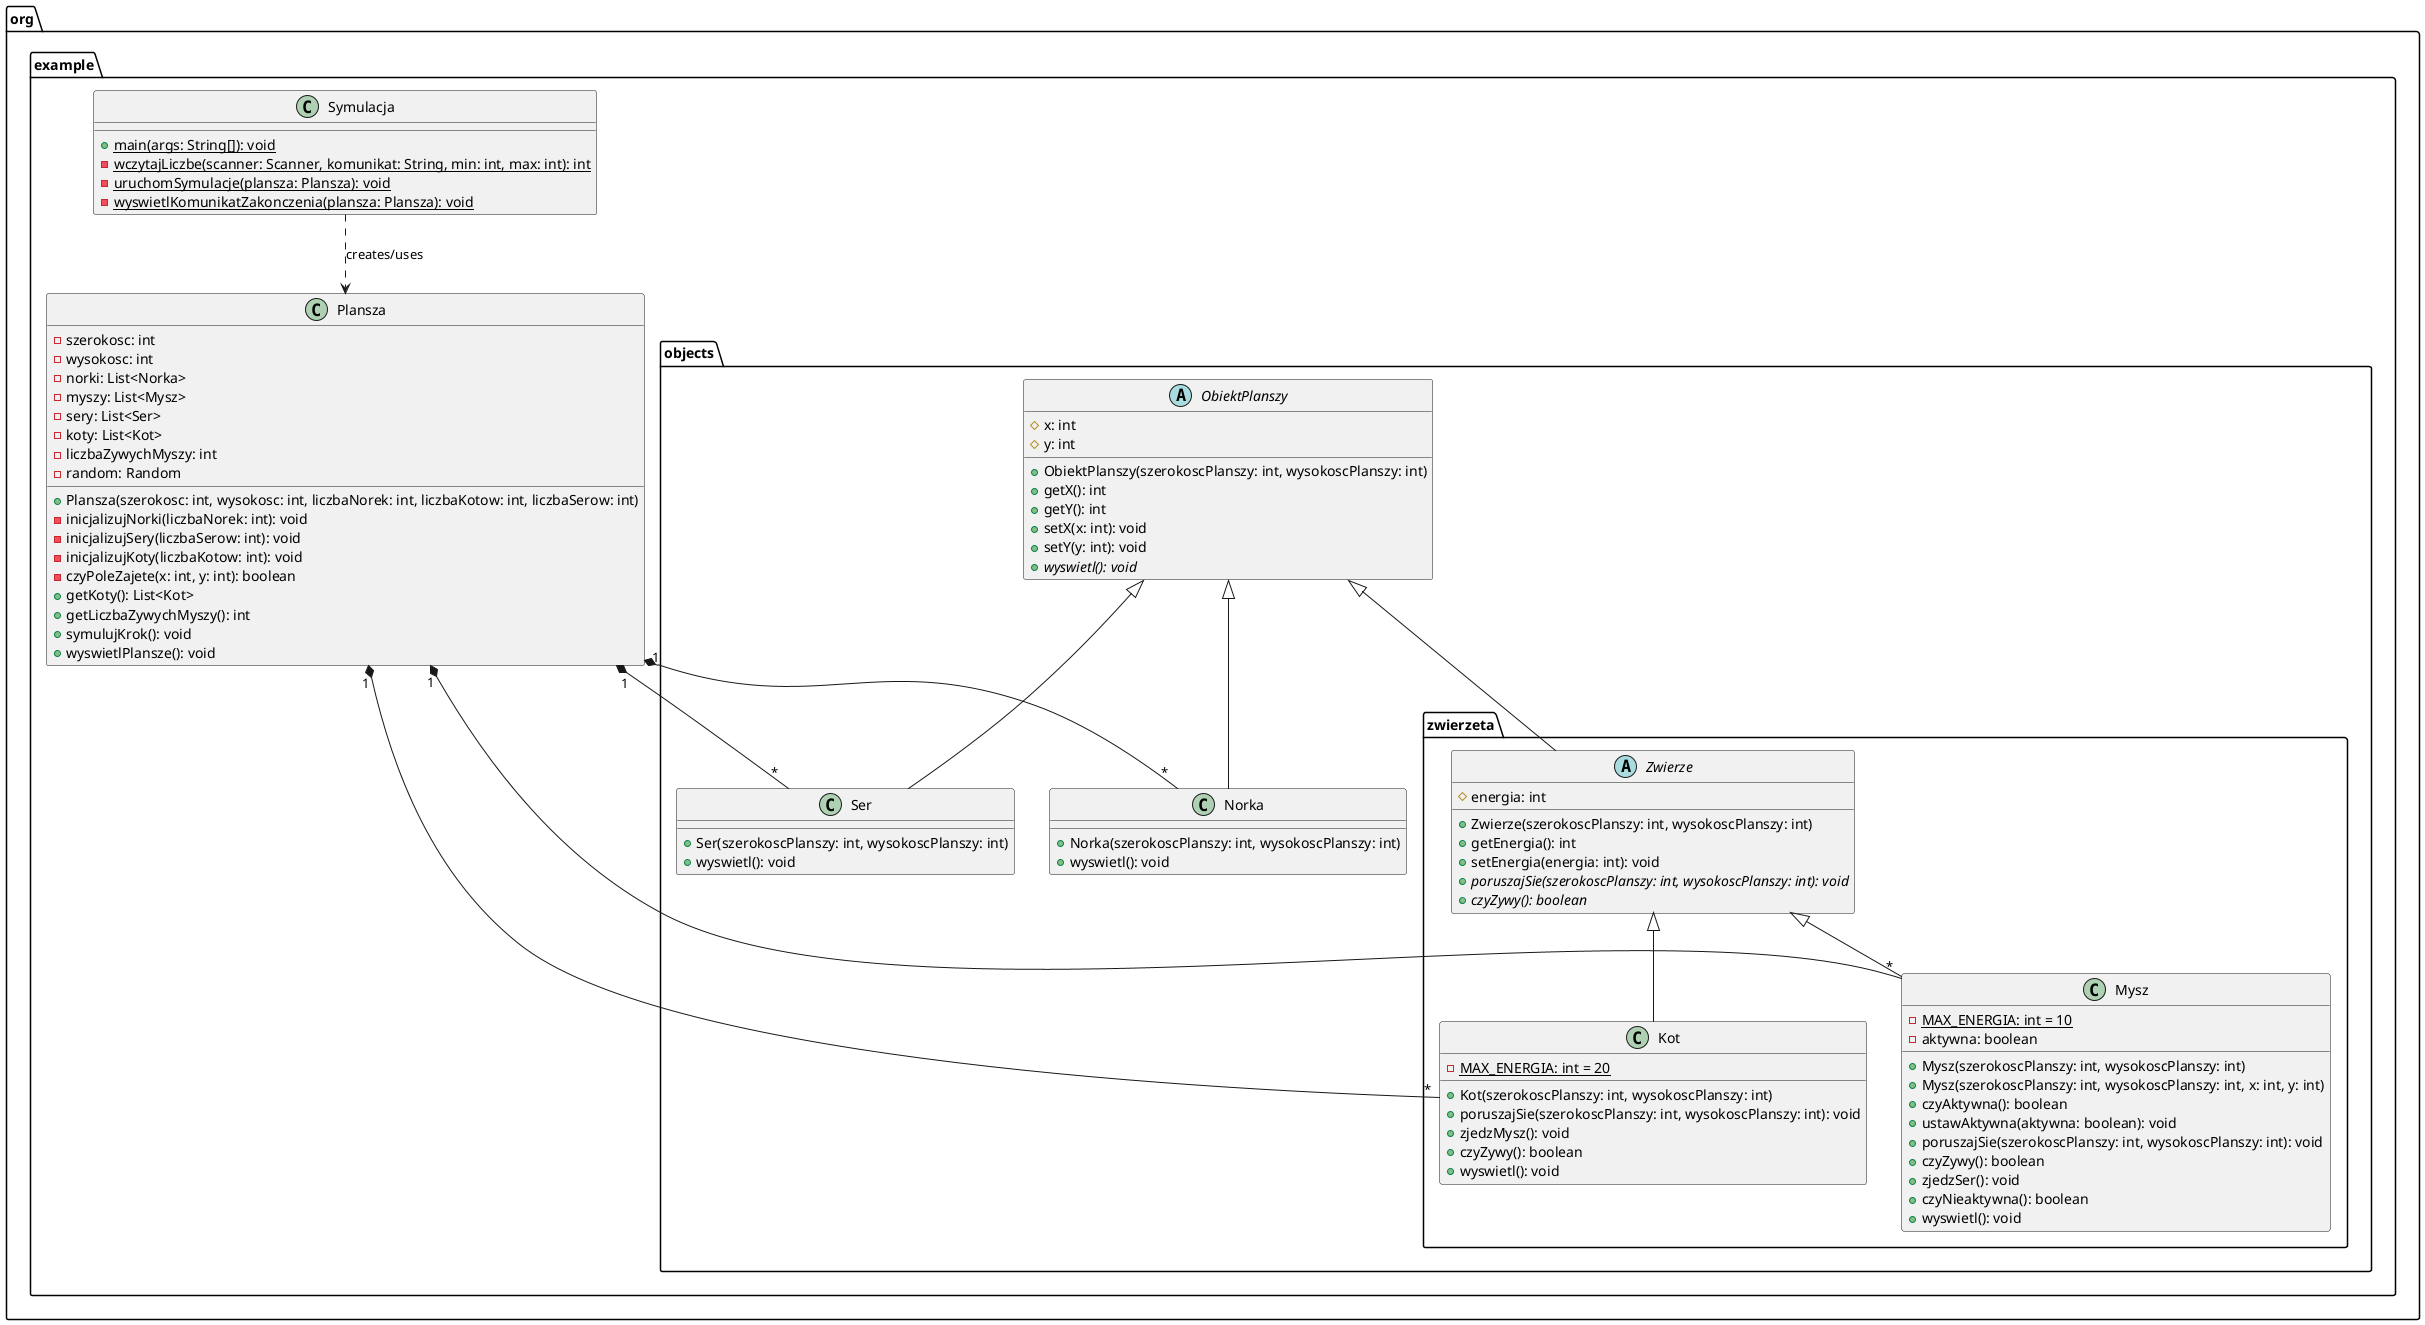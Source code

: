 @startuml

package "org.example" {
  class Plansza {
    -szerokosc: int
    -wysokosc: int
    -norki: List<Norka>
    -myszy: List<Mysz>
    -sery: List<Ser>
    -koty: List<Kot>
    -liczbaZywychMyszy: int
    -random: Random
    +Plansza(szerokosc: int, wysokosc: int, liczbaNorek: int, liczbaKotow: int, liczbaSerow: int)
    -inicjalizujNorki(liczbaNorek: int): void
    -inicjalizujSery(liczbaSerow: int): void
    -inicjalizujKoty(liczbaKotow: int): void
    -czyPoleZajete(x: int, y: int): boolean
    +getKoty(): List<Kot>
    +getLiczbaZywychMyszy(): int
    +symulujKrok(): void
    +wyswietlPlansze(): void
  }

  class Symulacja {
    +{static} main(args: String[]): void
    -{static} wczytajLiczbe(scanner: Scanner, komunikat: String, min: int, max: int): int
    -{static} uruchomSymulacje(plansza: Plansza): void
    -{static} wyswietlKomunikatZakonczenia(plansza: Plansza): void
  }
}

package "org.example.objects" {
  abstract class ObiektPlanszy {
    #x: int
    #y: int
    +ObiektPlanszy(szerokoscPlanszy: int, wysokoscPlanszy: int)
    +getX(): int
    +getY(): int
    +setX(x: int): void
    +setY(y: int): void
    +{abstract} wyswietl(): void
  }

  class Norka {
    +Norka(szerokoscPlanszy: int, wysokoscPlanszy: int)
    +wyswietl(): void
  }

  class Ser {
    +Ser(szerokoscPlanszy: int, wysokoscPlanszy: int)
    +wyswietl(): void
  }
}

package "org.example.objects.zwierzeta" {
  abstract class Zwierze {
    #energia: int
    +Zwierze(szerokoscPlanszy: int, wysokoscPlanszy: int)
    +getEnergia(): int
    +setEnergia(energia: int): void
    +{abstract} poruszajSie(szerokoscPlanszy: int, wysokoscPlanszy: int): void
    +{abstract} czyZywy(): boolean
  }

  class Kot {
    -{static} MAX_ENERGIA: int = 20
    +Kot(szerokoscPlanszy: int, wysokoscPlanszy: int)
    +poruszajSie(szerokoscPlanszy: int, wysokoscPlanszy: int): void
    +zjedzMysz(): void
    +czyZywy(): boolean
    +wyswietl(): void
  }

  class Mysz {
    -{static} MAX_ENERGIA: int = 10
    -aktywna: boolean
    +Mysz(szerokoscPlanszy: int, wysokoscPlanszy: int)
    +Mysz(szerokoscPlanszy: int, wysokoscPlanszy: int, x: int, y: int)
    +czyAktywna(): boolean
    +ustawAktywna(aktywna: boolean): void
    +poruszajSie(szerokoscPlanszy: int, wysokoscPlanszy: int): void
    +czyZywy(): boolean
    +zjedzSer(): void
    +czyNieaktywna(): boolean
    +wyswietl(): void
  }
}

ObiektPlanszy <|-- Norka
ObiektPlanszy <|-- Ser
ObiektPlanszy <|-- Zwierze
Zwierze <|-- Kot
Zwierze <|-- Mysz

Plansza "1" *-- "*" Norka
Plansza "1" *-- "*" Mysz
Plansza "1" *-- "*" Ser
Plansza "1" *-- "*" Kot

Symulacja ..> Plansza: creates/uses

@enduml